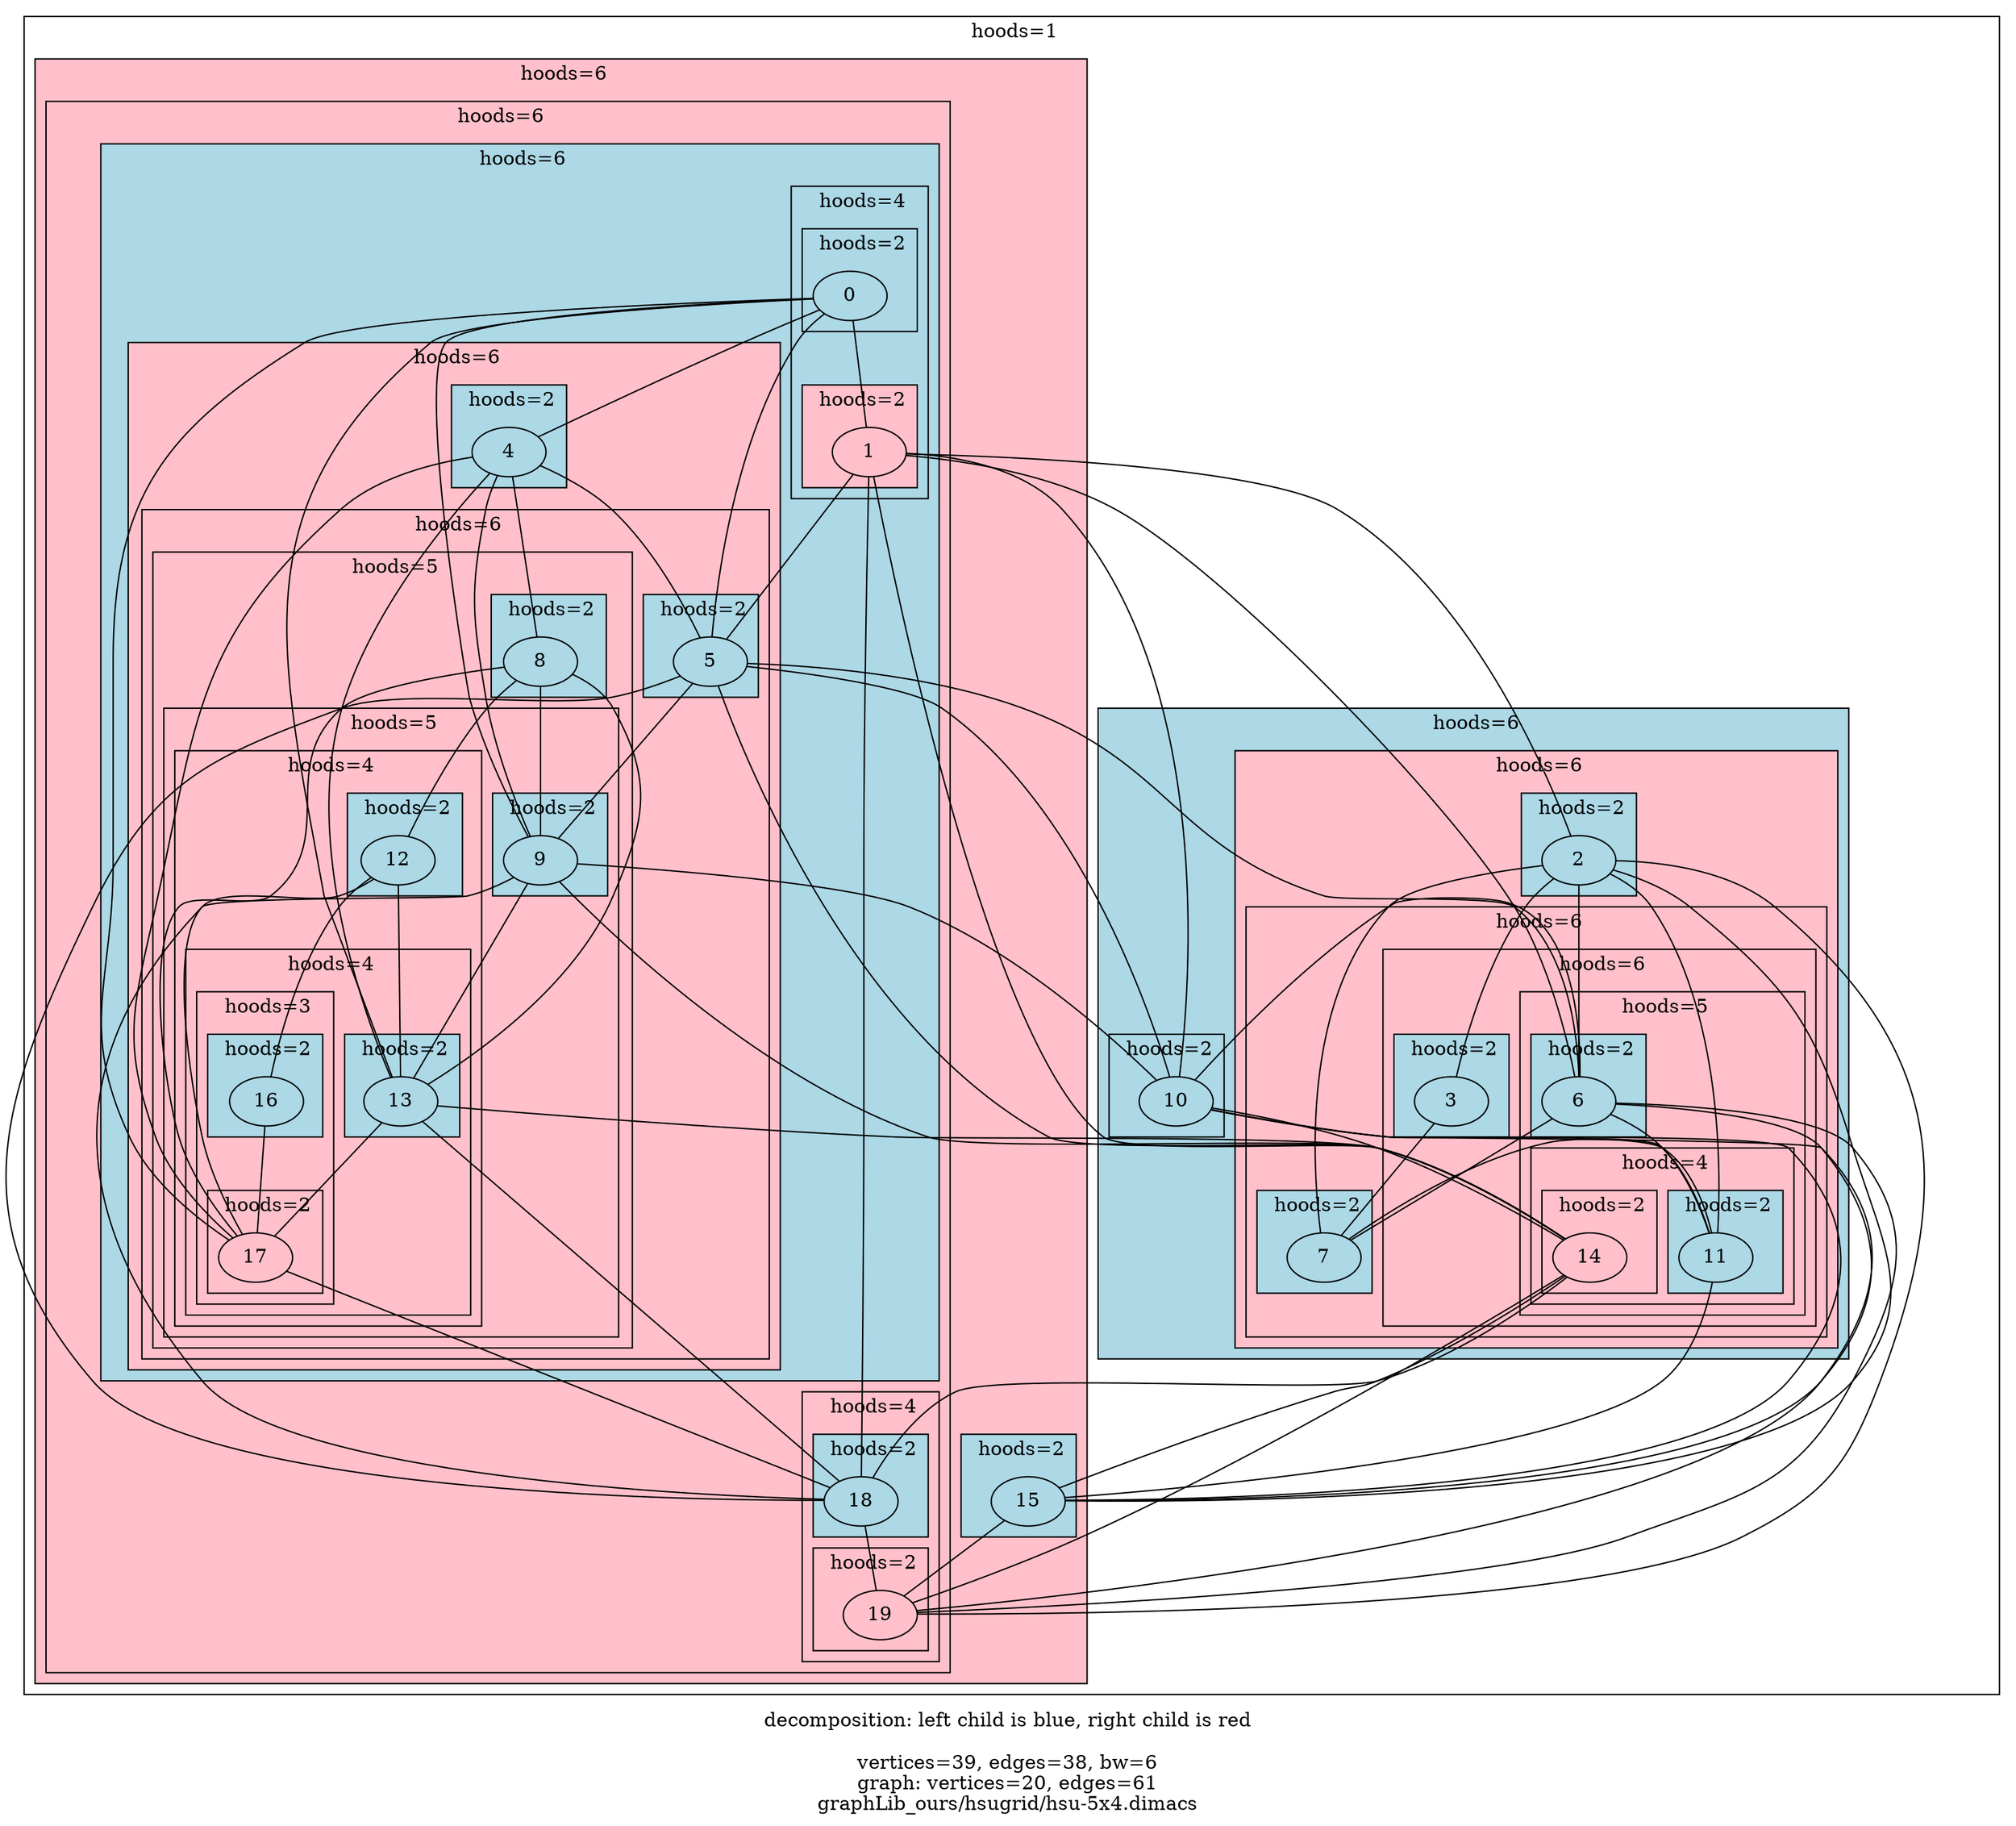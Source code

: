 graph {
label = "decomposition: left child is blue, right child is red\n\nvertices=39, edges=38, bw=6\ngraph: vertices=20, edges=61\ngraphLib_ours/hsugrid/hsu-5x4.dimacs"; 

subgraph cluster_0{
label = " hoods=1";
26828160;
29997514;
12888787;
27994366;
1070904;
13523740;
29346106;
3414368;
7219514;
5546792;
10736847;
32023030;
31544005;
78236;
6301159;
5799060;
22743805;
3045408;
13665843;
1741620;

subgraph cluster_1{
style=filled;
fillcolor = lightblue;label = " hoods=6";
12888787;
27994366;
29346106;
3414368;
10736847;
32023030;
6301159;

subgraph cluster_27{
style=filled;
fillcolor = lightblue;label = " hoods=2";
10736847;
}

subgraph cluster_28{
style=filled;
fillcolor = pink;label = " hoods=6";
12888787;
27994366;
29346106;
3414368;
32023030;
6301159;

subgraph cluster_29{
style=filled;
fillcolor = lightblue;label = " hoods=2";
12888787;
}

subgraph cluster_30{
style=filled;
fillcolor = pink;label = " hoods=6";
27994366;
29346106;
3414368;
32023030;
6301159;

subgraph cluster_31{
style=filled;
fillcolor = lightblue;label = " hoods=2";
3414368;
}

subgraph cluster_32{
style=filled;
fillcolor = pink;label = " hoods=6";
27994366;
29346106;
32023030;
6301159;

subgraph cluster_33{
style=filled;
fillcolor = lightblue;label = " hoods=2";
27994366;
}

subgraph cluster_34{
style=filled;
fillcolor = pink;label = " hoods=5";
29346106;
32023030;
6301159;

subgraph cluster_35{
style=filled;
fillcolor = lightblue;label = " hoods=2";
29346106;
}

subgraph cluster_36{
style=filled;
fillcolor = pink;label = " hoods=4";
32023030;
6301159;

subgraph cluster_37{
style=filled;
fillcolor = lightblue;label = " hoods=2";
32023030;
}

subgraph cluster_38{
style=filled;
fillcolor = pink;label = " hoods=2";
6301159;
}
}
}
}
}
}
}

subgraph cluster_2{
style=filled;
fillcolor = pink;label = " hoods=6";
26828160;
29997514;
1070904;
13523740;
7219514;
5546792;
31544005;
78236;
5799060;
22743805;
3045408;
13665843;
1741620;

subgraph cluster_3{
style=filled;
fillcolor = lightblue;label = " hoods=2";
5799060;
}

subgraph cluster_4{
style=filled;
fillcolor = pink;label = " hoods=6";
26828160;
29997514;
1070904;
13523740;
7219514;
5546792;
31544005;
78236;
22743805;
3045408;
13665843;
1741620;

subgraph cluster_5{
style=filled;
fillcolor = lightblue;label = " hoods=6";
26828160;
29997514;
1070904;
13523740;
7219514;
5546792;
31544005;
78236;
22743805;
3045408;

subgraph cluster_9{
style=filled;
fillcolor = lightblue;label = " hoods=4";
26828160;
29997514;

subgraph cluster_25{
style=filled;
fillcolor = lightblue;label = " hoods=2";
26828160;
}

subgraph cluster_26{
style=filled;
fillcolor = pink;label = " hoods=2";
29997514;
}
}

subgraph cluster_10{
style=filled;
fillcolor = pink;label = " hoods=6";
1070904;
13523740;
7219514;
5546792;
31544005;
78236;
22743805;
3045408;

subgraph cluster_11{
style=filled;
fillcolor = lightblue;label = " hoods=2";
1070904;
}

subgraph cluster_12{
style=filled;
fillcolor = pink;label = " hoods=6";
13523740;
7219514;
5546792;
31544005;
78236;
22743805;
3045408;

subgraph cluster_13{
style=filled;
fillcolor = lightblue;label = " hoods=2";
13523740;
}

subgraph cluster_14{
style=filled;
fillcolor = pink;label = " hoods=5";
7219514;
5546792;
31544005;
78236;
22743805;
3045408;

subgraph cluster_15{
style=filled;
fillcolor = lightblue;label = " hoods=2";
7219514;
}

subgraph cluster_16{
style=filled;
fillcolor = pink;label = " hoods=5";
5546792;
31544005;
78236;
22743805;
3045408;

subgraph cluster_17{
style=filled;
fillcolor = lightblue;label = " hoods=2";
5546792;
}

subgraph cluster_18{
style=filled;
fillcolor = pink;label = " hoods=4";
31544005;
78236;
22743805;
3045408;

subgraph cluster_19{
style=filled;
fillcolor = lightblue;label = " hoods=2";
31544005;
}

subgraph cluster_20{
style=filled;
fillcolor = pink;label = " hoods=4";
78236;
22743805;
3045408;

subgraph cluster_21{
style=filled;
fillcolor = lightblue;label = " hoods=2";
78236;
}

subgraph cluster_22{
style=filled;
fillcolor = pink;label = " hoods=3";
22743805;
3045408;

subgraph cluster_23{
style=filled;
fillcolor = lightblue;label = " hoods=2";
22743805;
}

subgraph cluster_24{
style=filled;
fillcolor = pink;label = " hoods=2";
3045408;
}
}
}
}
}
}
}
}
}

subgraph cluster_6{
style=filled;
fillcolor = pink;label = " hoods=4";
13665843;
1741620;

subgraph cluster_7{
style=filled;
fillcolor = lightblue;label = " hoods=2";
13665843;
}

subgraph cluster_8{
style=filled;
fillcolor = pink;label = " hoods=2";
1741620;
}
}
}
}
}
subgraph realgraph {
node [shape=circle]label = "real graph"; 
26828160 [ label = "0" ];
29997514 [ label = "1" ];
12888787 [ label = "2" ];
27994366 [ label = "3" ];
1070904 [ label = "4" ];
13523740 [ label = "5" ];
29346106 [ label = "6" ];
3414368 [ label = "7" ];
7219514 [ label = "8" ];
5546792 [ label = "9" ];
10736847 [ label = "10" ];
32023030 [ label = "11" ];
31544005 [ label = "12" ];
78236 [ label = "13" ];
6301159 [ label = "14" ];
5799060 [ label = "15" ];
22743805 [ label = "16" ];
3045408 [ label = "17" ];
13665843 [ label = "18" ];
1741620 [ label = "19" ];
"26828160" -- "29997514";
"26828160" -- "1070904";
"26828160" -- "13523740";
"26828160" -- "5546792";
"26828160" -- "78236";
"26828160" -- "3045408";
"29997514" -- "12888787";
"29997514" -- "13523740";
"29997514" -- "29346106";
"29997514" -- "10736847";
"29997514" -- "6301159";
"29997514" -- "13665843";
"12888787" -- "27994366";
"12888787" -- "29346106";
"12888787" -- "3414368";
"12888787" -- "32023030";
"12888787" -- "5799060";
"12888787" -- "1741620";
"27994366" -- "3414368";
"1070904" -- "13523740";
"1070904" -- "7219514";
"1070904" -- "5546792";
"1070904" -- "78236";
"1070904" -- "3045408";
"13523740" -- "29346106";
"13523740" -- "5546792";
"13523740" -- "10736847";
"13523740" -- "6301159";
"13523740" -- "13665843";
"29346106" -- "3414368";
"29346106" -- "10736847";
"29346106" -- "32023030";
"29346106" -- "5799060";
"29346106" -- "1741620";
"3414368" -- "32023030";
"7219514" -- "5546792";
"7219514" -- "31544005";
"7219514" -- "78236";
"7219514" -- "3045408";
"5546792" -- "10736847";
"5546792" -- "78236";
"5546792" -- "6301159";
"5546792" -- "13665843";
"10736847" -- "32023030";
"10736847" -- "6301159";
"10736847" -- "5799060";
"10736847" -- "1741620";
"32023030" -- "5799060";
"31544005" -- "78236";
"31544005" -- "22743805";
"31544005" -- "3045408";
"78236" -- "6301159";
"78236" -- "3045408";
"78236" -- "13665843";
"6301159" -- "5799060";
"6301159" -- "13665843";
"6301159" -- "1741620";
"5799060" -- "1741620";
"22743805" -- "3045408";
"3045408" -- "13665843";
"13665843" -- "1741620";
}
}
